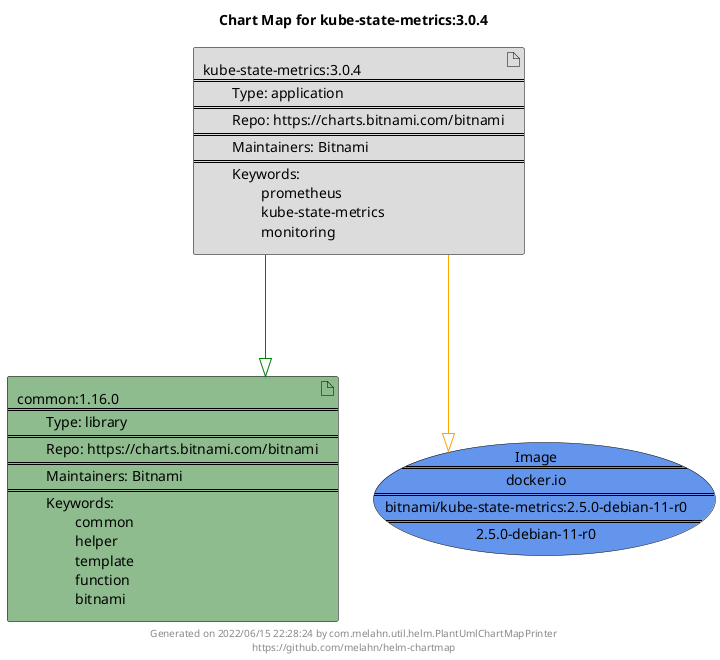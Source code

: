 @startuml
skinparam linetype ortho
skinparam backgroundColor white
skinparam usecaseBorderColor black
skinparam usecaseArrowColor LightSlateGray
skinparam artifactBorderColor black
skinparam artifactArrowColor LightSlateGray

title Chart Map for kube-state-metrics:3.0.4

'There are 2 referenced Helm Charts
artifact "common:1.16.0\n====\n\tType: library\n====\n\tRepo: https://charts.bitnami.com/bitnami\n====\n\tMaintainers: Bitnami\n====\n\tKeywords: \n\t\tcommon\n\t\thelper\n\t\ttemplate\n\t\tfunction\n\t\tbitnami" as common_1_16_0 #DarkSeaGreen
artifact "kube-state-metrics:3.0.4\n====\n\tType: application\n====\n\tRepo: https://charts.bitnami.com/bitnami\n====\n\tMaintainers: Bitnami\n====\n\tKeywords: \n\t\tprometheus\n\t\tkube-state-metrics\n\t\tmonitoring" as kube_state_metrics_3_0_4 #Gainsboro

'There is one referenced Docker Image
usecase "Image\n====\ndocker.io\n====\nbitnami/kube-state-metrics:2.5.0-debian-11-r0\n====\n2.5.0-debian-11-r0" as docker_io_bitnami_kube_state_metrics_2_5_0_debian_11_r0 #CornflowerBlue

'Chart Dependencies
kube_state_metrics_3_0_4--[#green]-|>common_1_16_0
kube_state_metrics_3_0_4--[#orange]-|>docker_io_bitnami_kube_state_metrics_2_5_0_debian_11_r0

center footer Generated on 2022/06/15 22:28:24 by com.melahn.util.helm.PlantUmlChartMapPrinter\nhttps://github.com/melahn/helm-chartmap
@enduml
